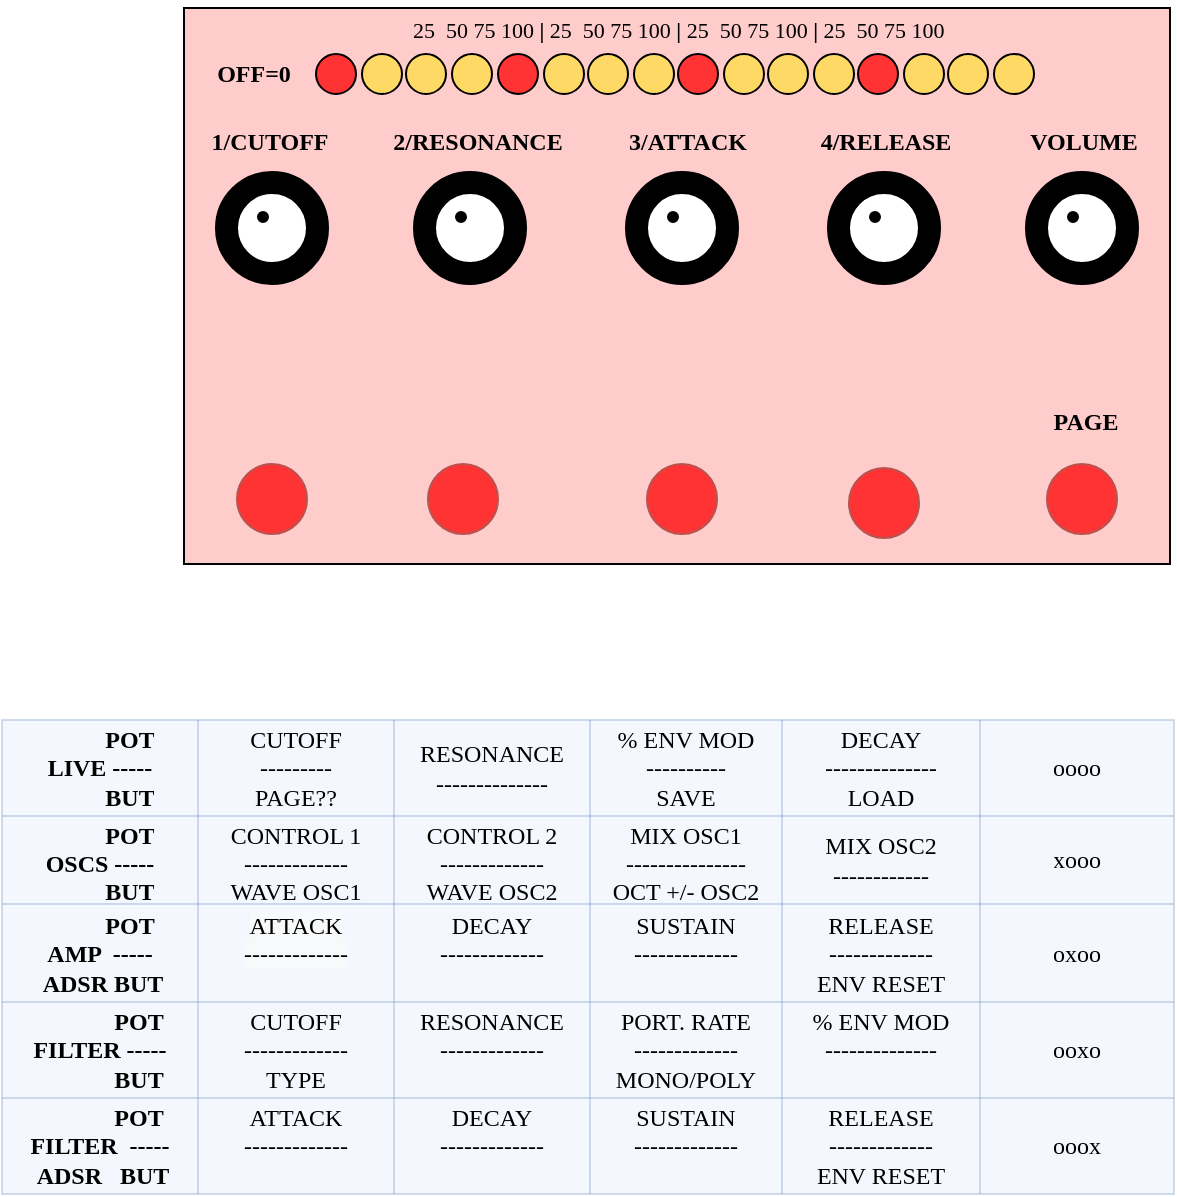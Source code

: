 <mxfile version="16.1.0" type="github">
  <diagram id="4EDGwGu1IhAytYVXaJap" name="front-panel">
    <mxGraphModel dx="946" dy="612" grid="0" gridSize="10" guides="1" tooltips="1" connect="1" arrows="1" fold="1" page="1" pageScale="1" pageWidth="827" pageHeight="1169" math="0" shadow="0">
      <root>
        <mxCell id="0" />
        <mxCell id="1" parent="0" />
        <mxCell id="v4OEJ0X295yqwUWJTvGD-2" value="" style="rounded=0;whiteSpace=wrap;html=1;fillColor=#FFCCCC;" vertex="1" parent="1">
          <mxGeometry x="116" y="77" width="493" height="278" as="geometry" />
        </mxCell>
        <mxCell id="v4OEJ0X295yqwUWJTvGD-11" value="" style="group" vertex="1" connectable="0" parent="1">
          <mxGeometry x="182" y="100" width="110" height="25" as="geometry" />
        </mxCell>
        <mxCell id="v4OEJ0X295yqwUWJTvGD-3" value="" style="ellipse;whiteSpace=wrap;html=1;aspect=fixed;fillColor=#FF3333;" vertex="1" parent="v4OEJ0X295yqwUWJTvGD-11">
          <mxGeometry width="20" height="20" as="geometry" />
        </mxCell>
        <mxCell id="v4OEJ0X295yqwUWJTvGD-4" value="" style="ellipse;whiteSpace=wrap;html=1;aspect=fixed;fillColor=#FFD966;" vertex="1" parent="v4OEJ0X295yqwUWJTvGD-11">
          <mxGeometry x="23" width="20" height="20" as="geometry" />
        </mxCell>
        <mxCell id="v4OEJ0X295yqwUWJTvGD-5" value="" style="ellipse;whiteSpace=wrap;html=1;aspect=fixed;fillColor=#FFD966;" vertex="1" parent="v4OEJ0X295yqwUWJTvGD-11">
          <mxGeometry x="45" width="20" height="20" as="geometry" />
        </mxCell>
        <mxCell id="v4OEJ0X295yqwUWJTvGD-6" value="" style="ellipse;whiteSpace=wrap;html=1;aspect=fixed;fillColor=#FFD966;" vertex="1" parent="v4OEJ0X295yqwUWJTvGD-11">
          <mxGeometry x="68" width="20" height="20" as="geometry" />
        </mxCell>
        <mxCell id="v4OEJ0X295yqwUWJTvGD-182" value="OFF=0" style="text;html=1;strokeColor=none;fillColor=none;align=center;verticalAlign=middle;whiteSpace=wrap;rounded=0;opacity=30;fontFamily=Verdana;fontStyle=1" vertex="1" parent="v4OEJ0X295yqwUWJTvGD-11">
          <mxGeometry x="-77" y="-5" width="92" height="30" as="geometry" />
        </mxCell>
        <mxCell id="v4OEJ0X295yqwUWJTvGD-39" value="" style="group" vertex="1" connectable="0" parent="1">
          <mxGeometry x="132" y="159" width="56" height="56" as="geometry" />
        </mxCell>
        <mxCell id="v4OEJ0X295yqwUWJTvGD-34" value="" style="ellipse;whiteSpace=wrap;html=1;aspect=fixed;fillColor=#000000;" vertex="1" parent="v4OEJ0X295yqwUWJTvGD-39">
          <mxGeometry width="56" height="56" as="geometry" />
        </mxCell>
        <mxCell id="v4OEJ0X295yqwUWJTvGD-35" value="" style="ellipse;whiteSpace=wrap;html=1;aspect=fixed;fillColor=#FFFFFF;" vertex="1" parent="v4OEJ0X295yqwUWJTvGD-39">
          <mxGeometry x="10.5" y="10.5" width="35" height="35" as="geometry" />
        </mxCell>
        <mxCell id="v4OEJ0X295yqwUWJTvGD-38" value="" style="ellipse;whiteSpace=wrap;html=1;aspect=fixed;fillColor=#000000;" vertex="1" parent="v4OEJ0X295yqwUWJTvGD-39">
          <mxGeometry x="21" y="20" width="5" height="5" as="geometry" />
        </mxCell>
        <mxCell id="v4OEJ0X295yqwUWJTvGD-40" value="" style="group" vertex="1" connectable="0" parent="1">
          <mxGeometry x="231" y="159" width="56" height="56" as="geometry" />
        </mxCell>
        <mxCell id="v4OEJ0X295yqwUWJTvGD-41" value="" style="ellipse;whiteSpace=wrap;html=1;aspect=fixed;fillColor=#000000;" vertex="1" parent="v4OEJ0X295yqwUWJTvGD-40">
          <mxGeometry width="56" height="56" as="geometry" />
        </mxCell>
        <mxCell id="v4OEJ0X295yqwUWJTvGD-42" value="" style="ellipse;whiteSpace=wrap;html=1;aspect=fixed;fillColor=#FFFFFF;" vertex="1" parent="v4OEJ0X295yqwUWJTvGD-40">
          <mxGeometry x="10.5" y="10.5" width="35" height="35" as="geometry" />
        </mxCell>
        <mxCell id="v4OEJ0X295yqwUWJTvGD-43" value="" style="ellipse;whiteSpace=wrap;html=1;aspect=fixed;fillColor=#000000;" vertex="1" parent="v4OEJ0X295yqwUWJTvGD-40">
          <mxGeometry x="21" y="20" width="5" height="5" as="geometry" />
        </mxCell>
        <mxCell id="v4OEJ0X295yqwUWJTvGD-48" value="" style="group;fontStyle=1" vertex="1" connectable="0" parent="1">
          <mxGeometry x="438" y="159" width="56" height="56" as="geometry" />
        </mxCell>
        <mxCell id="v4OEJ0X295yqwUWJTvGD-49" value="" style="ellipse;whiteSpace=wrap;html=1;aspect=fixed;fillColor=#000000;" vertex="1" parent="v4OEJ0X295yqwUWJTvGD-48">
          <mxGeometry width="56" height="56" as="geometry" />
        </mxCell>
        <mxCell id="v4OEJ0X295yqwUWJTvGD-50" value="" style="ellipse;whiteSpace=wrap;html=1;aspect=fixed;fillColor=#FFFFFF;" vertex="1" parent="v4OEJ0X295yqwUWJTvGD-48">
          <mxGeometry x="10.5" y="10.5" width="35" height="35" as="geometry" />
        </mxCell>
        <mxCell id="v4OEJ0X295yqwUWJTvGD-51" value="" style="ellipse;whiteSpace=wrap;html=1;aspect=fixed;fillColor=#000000;" vertex="1" parent="v4OEJ0X295yqwUWJTvGD-48">
          <mxGeometry x="21" y="20" width="5" height="5" as="geometry" />
        </mxCell>
        <mxCell id="v4OEJ0X295yqwUWJTvGD-52" value="" style="group;fontStyle=1" vertex="1" connectable="0" parent="1">
          <mxGeometry x="337" y="159" width="56" height="56" as="geometry" />
        </mxCell>
        <mxCell id="v4OEJ0X295yqwUWJTvGD-53" value="" style="ellipse;whiteSpace=wrap;html=1;aspect=fixed;fillColor=#000000;" vertex="1" parent="v4OEJ0X295yqwUWJTvGD-52">
          <mxGeometry width="56" height="56" as="geometry" />
        </mxCell>
        <mxCell id="v4OEJ0X295yqwUWJTvGD-54" value="" style="ellipse;whiteSpace=wrap;html=1;aspect=fixed;fillColor=#FFFFFF;" vertex="1" parent="v4OEJ0X295yqwUWJTvGD-52">
          <mxGeometry x="10.5" y="10.5" width="35" height="35" as="geometry" />
        </mxCell>
        <mxCell id="v4OEJ0X295yqwUWJTvGD-55" value="" style="ellipse;whiteSpace=wrap;html=1;aspect=fixed;fillColor=#000000;" vertex="1" parent="v4OEJ0X295yqwUWJTvGD-52">
          <mxGeometry x="21" y="20" width="5" height="5" as="geometry" />
        </mxCell>
        <mxCell id="v4OEJ0X295yqwUWJTvGD-58" value="" style="group;fontStyle=1" vertex="1" connectable="0" parent="1">
          <mxGeometry x="537" y="159" width="56" height="56" as="geometry" />
        </mxCell>
        <mxCell id="v4OEJ0X295yqwUWJTvGD-59" value="" style="ellipse;whiteSpace=wrap;html=1;aspect=fixed;fillColor=#000000;" vertex="1" parent="v4OEJ0X295yqwUWJTvGD-58">
          <mxGeometry width="56" height="56" as="geometry" />
        </mxCell>
        <mxCell id="v4OEJ0X295yqwUWJTvGD-60" value="" style="ellipse;whiteSpace=wrap;html=1;aspect=fixed;fillColor=#FFFFFF;" vertex="1" parent="v4OEJ0X295yqwUWJTvGD-58">
          <mxGeometry x="10.5" y="10.5" width="35" height="35" as="geometry" />
        </mxCell>
        <mxCell id="v4OEJ0X295yqwUWJTvGD-61" value="" style="ellipse;whiteSpace=wrap;html=1;aspect=fixed;fillColor=#000000;" vertex="1" parent="v4OEJ0X295yqwUWJTvGD-58">
          <mxGeometry x="21" y="20" width="5" height="5" as="geometry" />
        </mxCell>
        <mxCell id="v4OEJ0X295yqwUWJTvGD-74" value="" style="group" vertex="1" connectable="0" parent="1">
          <mxGeometry x="273" y="100" width="110" height="20" as="geometry" />
        </mxCell>
        <mxCell id="v4OEJ0X295yqwUWJTvGD-75" value="" style="ellipse;whiteSpace=wrap;html=1;aspect=fixed;fillColor=#FF3333;" vertex="1" parent="v4OEJ0X295yqwUWJTvGD-74">
          <mxGeometry width="20" height="20" as="geometry" />
        </mxCell>
        <mxCell id="v4OEJ0X295yqwUWJTvGD-76" value="" style="ellipse;whiteSpace=wrap;html=1;aspect=fixed;fillColor=#FFD966;" vertex="1" parent="v4OEJ0X295yqwUWJTvGD-74">
          <mxGeometry x="23" width="20" height="20" as="geometry" />
        </mxCell>
        <mxCell id="v4OEJ0X295yqwUWJTvGD-77" value="" style="ellipse;whiteSpace=wrap;html=1;aspect=fixed;fillColor=#FFD966;" vertex="1" parent="v4OEJ0X295yqwUWJTvGD-74">
          <mxGeometry x="45" width="20" height="20" as="geometry" />
        </mxCell>
        <mxCell id="v4OEJ0X295yqwUWJTvGD-78" value="" style="ellipse;whiteSpace=wrap;html=1;aspect=fixed;fillColor=#FFD966;" vertex="1" parent="v4OEJ0X295yqwUWJTvGD-74">
          <mxGeometry x="68" width="20" height="20" as="geometry" />
        </mxCell>
        <mxCell id="v4OEJ0X295yqwUWJTvGD-79" value="" style="group" vertex="1" connectable="0" parent="1">
          <mxGeometry x="363" y="100" width="110" height="20" as="geometry" />
        </mxCell>
        <mxCell id="v4OEJ0X295yqwUWJTvGD-80" value="" style="ellipse;whiteSpace=wrap;html=1;aspect=fixed;fillColor=#FF3333;" vertex="1" parent="v4OEJ0X295yqwUWJTvGD-79">
          <mxGeometry width="20" height="20" as="geometry" />
        </mxCell>
        <mxCell id="v4OEJ0X295yqwUWJTvGD-81" value="" style="ellipse;whiteSpace=wrap;html=1;aspect=fixed;fillColor=#FFD966;" vertex="1" parent="v4OEJ0X295yqwUWJTvGD-79">
          <mxGeometry x="23" width="20" height="20" as="geometry" />
        </mxCell>
        <mxCell id="v4OEJ0X295yqwUWJTvGD-82" value="" style="ellipse;whiteSpace=wrap;html=1;aspect=fixed;fillColor=#FFD966;" vertex="1" parent="v4OEJ0X295yqwUWJTvGD-79">
          <mxGeometry x="45" width="20" height="20" as="geometry" />
        </mxCell>
        <mxCell id="v4OEJ0X295yqwUWJTvGD-83" value="" style="ellipse;whiteSpace=wrap;html=1;aspect=fixed;fillColor=#FFD966;" vertex="1" parent="v4OEJ0X295yqwUWJTvGD-79">
          <mxGeometry x="68" width="20" height="20" as="geometry" />
        </mxCell>
        <mxCell id="v4OEJ0X295yqwUWJTvGD-84" value="" style="group" vertex="1" connectable="0" parent="1">
          <mxGeometry x="453" y="100" width="110" height="20" as="geometry" />
        </mxCell>
        <mxCell id="v4OEJ0X295yqwUWJTvGD-85" value="" style="ellipse;whiteSpace=wrap;html=1;aspect=fixed;fillColor=#FF3333;" vertex="1" parent="v4OEJ0X295yqwUWJTvGD-84">
          <mxGeometry width="20" height="20" as="geometry" />
        </mxCell>
        <mxCell id="v4OEJ0X295yqwUWJTvGD-86" value="" style="ellipse;whiteSpace=wrap;html=1;aspect=fixed;fillColor=#FFD966;" vertex="1" parent="v4OEJ0X295yqwUWJTvGD-84">
          <mxGeometry x="23" width="20" height="20" as="geometry" />
        </mxCell>
        <mxCell id="v4OEJ0X295yqwUWJTvGD-87" value="" style="ellipse;whiteSpace=wrap;html=1;aspect=fixed;fillColor=#FFD966;" vertex="1" parent="v4OEJ0X295yqwUWJTvGD-84">
          <mxGeometry x="45" width="20" height="20" as="geometry" />
        </mxCell>
        <mxCell id="v4OEJ0X295yqwUWJTvGD-88" value="" style="ellipse;whiteSpace=wrap;html=1;aspect=fixed;fillColor=#FFD966;" vertex="1" parent="v4OEJ0X295yqwUWJTvGD-84">
          <mxGeometry x="68" width="20" height="20" as="geometry" />
        </mxCell>
        <mxCell id="v4OEJ0X295yqwUWJTvGD-91" value="" style="ellipse;whiteSpace=wrap;html=1;aspect=fixed;fillColor=#FF3333;strokeColor=#b85450;" vertex="1" parent="1">
          <mxGeometry x="142.5" y="305" width="35" height="35" as="geometry" />
        </mxCell>
        <mxCell id="v4OEJ0X295yqwUWJTvGD-92" value="" style="ellipse;whiteSpace=wrap;html=1;aspect=fixed;fillColor=#FF3333;strokeColor=#b85450;" vertex="1" parent="1">
          <mxGeometry x="238" y="305" width="35" height="35" as="geometry" />
        </mxCell>
        <mxCell id="v4OEJ0X295yqwUWJTvGD-93" value="" style="ellipse;whiteSpace=wrap;html=1;aspect=fixed;fillColor=#FF3333;strokeColor=#b85450;" vertex="1" parent="1">
          <mxGeometry x="347.5" y="305" width="35" height="35" as="geometry" />
        </mxCell>
        <mxCell id="v4OEJ0X295yqwUWJTvGD-94" value="" style="ellipse;whiteSpace=wrap;html=1;aspect=fixed;fillColor=#FF3333;strokeColor=#b85450;" vertex="1" parent="1">
          <mxGeometry x="448.5" y="307" width="35" height="35" as="geometry" />
        </mxCell>
        <mxCell id="v4OEJ0X295yqwUWJTvGD-95" value="" style="ellipse;whiteSpace=wrap;html=1;aspect=fixed;fillColor=#FF3333;strokeColor=#b85450;" vertex="1" parent="1">
          <mxGeometry x="547.5" y="305" width="35" height="35" as="geometry" />
        </mxCell>
        <mxCell id="v4OEJ0X295yqwUWJTvGD-98" value="PAGE" style="text;html=1;strokeColor=none;fillColor=none;align=center;verticalAlign=middle;whiteSpace=wrap;rounded=0;opacity=30;fontFamily=Verdana;fontStyle=1" vertex="1" parent="1">
          <mxGeometry x="537" y="269" width="60" height="30" as="geometry" />
        </mxCell>
        <mxCell id="v4OEJ0X295yqwUWJTvGD-104" value="" style="shape=table;html=1;whiteSpace=wrap;startSize=0;container=1;collapsible=0;childLayout=tableLayout;fontFamily=Verdana;fillColor=#dae8fc;opacity=30;strokeColor=#6c8ebf;" vertex="1" parent="1">
          <mxGeometry x="25" y="433" width="586" height="237" as="geometry" />
        </mxCell>
        <mxCell id="v4OEJ0X295yqwUWJTvGD-105" value="" style="shape=partialRectangle;html=1;whiteSpace=wrap;collapsible=0;dropTarget=0;pointerEvents=0;fillColor=none;top=0;left=0;bottom=0;right=0;points=[[0,0.5],[1,0.5]];portConstraint=eastwest;fontFamily=Verdana;opacity=30;" vertex="1" parent="v4OEJ0X295yqwUWJTvGD-104">
          <mxGeometry width="586" height="48" as="geometry" />
        </mxCell>
        <mxCell id="v4OEJ0X295yqwUWJTvGD-159" value="&lt;b&gt;&amp;nbsp; &amp;nbsp; &amp;nbsp; &amp;nbsp; &amp;nbsp; POT&lt;br&gt;LIVE -----&lt;br&gt;&amp;nbsp; &amp;nbsp; &amp;nbsp; &amp;nbsp; &amp;nbsp; BUT&lt;/b&gt;" style="shape=partialRectangle;html=1;whiteSpace=wrap;connectable=0;fillColor=none;top=0;left=0;bottom=0;right=0;overflow=hidden;pointerEvents=1;fontFamily=Verdana;opacity=30;" vertex="1" parent="v4OEJ0X295yqwUWJTvGD-105">
          <mxGeometry width="98" height="48" as="geometry">
            <mxRectangle width="98" height="48" as="alternateBounds" />
          </mxGeometry>
        </mxCell>
        <mxCell id="v4OEJ0X295yqwUWJTvGD-106" value="CUTOFF&lt;br&gt;---------&lt;br&gt;PAGE??" style="shape=partialRectangle;html=1;whiteSpace=wrap;connectable=0;fillColor=none;top=0;left=0;bottom=0;right=0;overflow=hidden;pointerEvents=1;fontFamily=Verdana;opacity=30;" vertex="1" parent="v4OEJ0X295yqwUWJTvGD-105">
          <mxGeometry x="98" width="98" height="48" as="geometry">
            <mxRectangle width="98" height="48" as="alternateBounds" />
          </mxGeometry>
        </mxCell>
        <mxCell id="v4OEJ0X295yqwUWJTvGD-107" value="RESONANCE&lt;br&gt;--------------&lt;br&gt;" style="shape=partialRectangle;html=1;whiteSpace=wrap;connectable=0;fillColor=none;top=0;left=0;bottom=0;right=0;overflow=hidden;pointerEvents=1;fontFamily=Verdana;opacity=30;" vertex="1" parent="v4OEJ0X295yqwUWJTvGD-105">
          <mxGeometry x="196" width="98" height="48" as="geometry">
            <mxRectangle width="98" height="48" as="alternateBounds" />
          </mxGeometry>
        </mxCell>
        <mxCell id="v4OEJ0X295yqwUWJTvGD-108" value="% ENV MOD&lt;br&gt;----------&lt;br&gt;SAVE" style="shape=partialRectangle;html=1;whiteSpace=wrap;connectable=0;fillColor=none;top=0;left=0;bottom=0;right=0;overflow=hidden;pointerEvents=1;fontFamily=Verdana;opacity=30;" vertex="1" parent="v4OEJ0X295yqwUWJTvGD-105">
          <mxGeometry x="294" width="96" height="48" as="geometry">
            <mxRectangle width="96" height="48" as="alternateBounds" />
          </mxGeometry>
        </mxCell>
        <mxCell id="v4OEJ0X295yqwUWJTvGD-151" value="DECAY&lt;br&gt;--------------&lt;br&gt;LOAD" style="shape=partialRectangle;html=1;whiteSpace=wrap;connectable=0;fillColor=none;top=0;left=0;bottom=0;right=0;overflow=hidden;pointerEvents=1;fontFamily=Verdana;opacity=30;" vertex="1" parent="v4OEJ0X295yqwUWJTvGD-105">
          <mxGeometry x="390" width="99" height="48" as="geometry">
            <mxRectangle width="99" height="48" as="alternateBounds" />
          </mxGeometry>
        </mxCell>
        <mxCell id="v4OEJ0X295yqwUWJTvGD-155" value="&lt;span&gt;oooo&lt;/span&gt;" style="shape=partialRectangle;html=1;whiteSpace=wrap;connectable=0;fillColor=none;top=0;left=0;bottom=0;right=0;overflow=hidden;pointerEvents=1;fontFamily=Verdana;opacity=30;" vertex="1" parent="v4OEJ0X295yqwUWJTvGD-105">
          <mxGeometry x="489" width="97" height="48" as="geometry">
            <mxRectangle width="97" height="48" as="alternateBounds" />
          </mxGeometry>
        </mxCell>
        <mxCell id="v4OEJ0X295yqwUWJTvGD-117" value="" style="shape=partialRectangle;html=1;whiteSpace=wrap;collapsible=0;dropTarget=0;pointerEvents=0;fillColor=none;top=0;left=0;bottom=0;right=0;points=[[0,0.5],[1,0.5]];portConstraint=eastwest;fontFamily=Verdana;opacity=30;" vertex="1" parent="v4OEJ0X295yqwUWJTvGD-104">
          <mxGeometry y="48" width="586" height="44" as="geometry" />
        </mxCell>
        <mxCell id="v4OEJ0X295yqwUWJTvGD-160" value="&lt;b&gt;&amp;nbsp; &amp;nbsp; &amp;nbsp; &amp;nbsp; &amp;nbsp; POT&lt;br&gt;OSCS -----&lt;br&gt;&amp;nbsp; &amp;nbsp; &amp;nbsp; &amp;nbsp; &amp;nbsp; BUT&lt;br&gt;&lt;/b&gt;" style="shape=partialRectangle;html=1;whiteSpace=wrap;connectable=0;fillColor=none;top=0;left=0;bottom=0;right=0;overflow=hidden;pointerEvents=1;fontFamily=Verdana;opacity=30;" vertex="1" parent="v4OEJ0X295yqwUWJTvGD-117">
          <mxGeometry width="98" height="44" as="geometry">
            <mxRectangle width="98" height="44" as="alternateBounds" />
          </mxGeometry>
        </mxCell>
        <mxCell id="v4OEJ0X295yqwUWJTvGD-118" value="CONTROL 1&lt;br&gt;-------------&lt;br&gt;WAVE OSC1" style="shape=partialRectangle;html=1;whiteSpace=wrap;connectable=0;fillColor=none;top=0;left=0;bottom=0;right=0;overflow=hidden;pointerEvents=1;fontFamily=Verdana;opacity=30;" vertex="1" parent="v4OEJ0X295yqwUWJTvGD-117">
          <mxGeometry x="98" width="98" height="44" as="geometry">
            <mxRectangle width="98" height="44" as="alternateBounds" />
          </mxGeometry>
        </mxCell>
        <mxCell id="v4OEJ0X295yqwUWJTvGD-119" value="CONTROL 2&lt;br&gt;-------------&lt;br&gt;WAVE OSC2" style="shape=partialRectangle;html=1;whiteSpace=wrap;connectable=0;fillColor=none;top=0;left=0;bottom=0;right=0;overflow=hidden;pointerEvents=1;fontFamily=Verdana;opacity=30;" vertex="1" parent="v4OEJ0X295yqwUWJTvGD-117">
          <mxGeometry x="196" width="98" height="44" as="geometry">
            <mxRectangle width="98" height="44" as="alternateBounds" />
          </mxGeometry>
        </mxCell>
        <mxCell id="v4OEJ0X295yqwUWJTvGD-120" value="MIX OSC1&lt;br&gt;---------------&lt;br&gt;OCT +/- OSC2" style="shape=partialRectangle;html=1;whiteSpace=wrap;connectable=0;fillColor=none;top=0;left=0;bottom=0;right=0;overflow=hidden;pointerEvents=1;fontFamily=Verdana;opacity=30;" vertex="1" parent="v4OEJ0X295yqwUWJTvGD-117">
          <mxGeometry x="294" width="96" height="44" as="geometry">
            <mxRectangle width="96" height="44" as="alternateBounds" />
          </mxGeometry>
        </mxCell>
        <mxCell id="v4OEJ0X295yqwUWJTvGD-152" value="MIX OSC2&lt;br&gt;------------" style="shape=partialRectangle;html=1;whiteSpace=wrap;connectable=0;fillColor=none;top=0;left=0;bottom=0;right=0;overflow=hidden;pointerEvents=1;fontFamily=Verdana;opacity=30;" vertex="1" parent="v4OEJ0X295yqwUWJTvGD-117">
          <mxGeometry x="390" width="99" height="44" as="geometry">
            <mxRectangle width="99" height="44" as="alternateBounds" />
          </mxGeometry>
        </mxCell>
        <mxCell id="v4OEJ0X295yqwUWJTvGD-156" value="xooo" style="shape=partialRectangle;html=1;whiteSpace=wrap;connectable=0;fillColor=none;top=0;left=0;bottom=0;right=0;overflow=hidden;pointerEvents=1;fontFamily=Verdana;opacity=30;" vertex="1" parent="v4OEJ0X295yqwUWJTvGD-117">
          <mxGeometry x="489" width="97" height="44" as="geometry">
            <mxRectangle width="97" height="44" as="alternateBounds" />
          </mxGeometry>
        </mxCell>
        <mxCell id="v4OEJ0X295yqwUWJTvGD-109" value="" style="shape=partialRectangle;html=1;whiteSpace=wrap;collapsible=0;dropTarget=0;pointerEvents=0;fillColor=none;top=0;left=0;bottom=0;right=0;points=[[0,0.5],[1,0.5]];portConstraint=eastwest;fontFamily=Verdana;opacity=30;" vertex="1" parent="v4OEJ0X295yqwUWJTvGD-104">
          <mxGeometry y="92" width="586" height="49" as="geometry" />
        </mxCell>
        <mxCell id="v4OEJ0X295yqwUWJTvGD-161" value="&lt;b&gt;&amp;nbsp; &amp;nbsp; &amp;nbsp; &amp;nbsp; &amp;nbsp; POT&lt;br&gt;AMP &amp;nbsp;-----&lt;br&gt;&amp;nbsp;ADSR BUT&lt;/b&gt;" style="shape=partialRectangle;html=1;whiteSpace=wrap;connectable=0;fillColor=none;top=0;left=0;bottom=0;right=0;overflow=hidden;pointerEvents=1;fontFamily=Verdana;opacity=30;" vertex="1" parent="v4OEJ0X295yqwUWJTvGD-109">
          <mxGeometry width="98" height="49" as="geometry">
            <mxRectangle width="98" height="49" as="alternateBounds" />
          </mxGeometry>
        </mxCell>
        <mxCell id="v4OEJ0X295yqwUWJTvGD-110" value="&lt;span style=&quot;color: rgb(0 , 0 , 0) ; font-family: &amp;#34;verdana&amp;#34; ; font-size: 12px ; font-style: normal ; font-weight: normal ; letter-spacing: normal ; text-align: center ; text-indent: 0px ; text-transform: none ; word-spacing: 0px ; background-color: rgb(248 , 249 , 250) ; text-decoration: none ; display: inline ; float: none&quot;&gt;ATTACK&lt;br&gt;-------------&lt;br&gt;&lt;br&gt;&lt;/span&gt;" style="shape=partialRectangle;html=1;whiteSpace=wrap;connectable=0;fillColor=none;top=0;left=0;bottom=0;right=0;overflow=hidden;pointerEvents=1;fontFamily=Verdana;opacity=30;" vertex="1" parent="v4OEJ0X295yqwUWJTvGD-109">
          <mxGeometry x="98" width="98" height="49" as="geometry">
            <mxRectangle width="98" height="49" as="alternateBounds" />
          </mxGeometry>
        </mxCell>
        <mxCell id="v4OEJ0X295yqwUWJTvGD-111" value="&lt;span style=&quot;font-family: &amp;#34;verdana&amp;#34;&quot;&gt;DECAY&lt;/span&gt;&lt;br style=&quot;font-family: &amp;#34;verdana&amp;#34;&quot;&gt;&lt;span style=&quot;font-family: &amp;#34;verdana&amp;#34;&quot;&gt;-------------&lt;br&gt;&lt;br&gt;&lt;/span&gt;" style="shape=partialRectangle;html=1;whiteSpace=wrap;connectable=0;fillColor=none;top=0;left=0;bottom=0;right=0;overflow=hidden;pointerEvents=1;fontFamily=Verdana;opacity=30;" vertex="1" parent="v4OEJ0X295yqwUWJTvGD-109">
          <mxGeometry x="196" width="98" height="49" as="geometry">
            <mxRectangle width="98" height="49" as="alternateBounds" />
          </mxGeometry>
        </mxCell>
        <mxCell id="v4OEJ0X295yqwUWJTvGD-112" value="&lt;span style=&quot;font-family: &amp;#34;verdana&amp;#34;&quot;&gt;SUSTAIN&lt;/span&gt;&lt;br style=&quot;font-family: &amp;#34;verdana&amp;#34;&quot;&gt;&lt;span style=&quot;font-family: &amp;#34;verdana&amp;#34;&quot;&gt;-------------&lt;br&gt;&lt;br&gt;&lt;/span&gt;" style="shape=partialRectangle;html=1;whiteSpace=wrap;connectable=0;fillColor=none;top=0;left=0;bottom=0;right=0;overflow=hidden;pointerEvents=1;fontFamily=Verdana;opacity=30;" vertex="1" parent="v4OEJ0X295yqwUWJTvGD-109">
          <mxGeometry x="294" width="96" height="49" as="geometry">
            <mxRectangle width="96" height="49" as="alternateBounds" />
          </mxGeometry>
        </mxCell>
        <mxCell id="v4OEJ0X295yqwUWJTvGD-153" value="&lt;span style=&quot;font-family: &amp;#34;verdana&amp;#34;&quot;&gt;RELEASE&lt;/span&gt;&lt;br style=&quot;font-family: &amp;#34;verdana&amp;#34;&quot;&gt;&lt;span style=&quot;font-family: &amp;#34;verdana&amp;#34;&quot;&gt;-------------&lt;br&gt;ENV RESET&lt;br&gt;&lt;/span&gt;" style="shape=partialRectangle;html=1;whiteSpace=wrap;connectable=0;fillColor=none;top=0;left=0;bottom=0;right=0;overflow=hidden;pointerEvents=1;fontFamily=Verdana;opacity=30;" vertex="1" parent="v4OEJ0X295yqwUWJTvGD-109">
          <mxGeometry x="390" width="99" height="49" as="geometry">
            <mxRectangle width="99" height="49" as="alternateBounds" />
          </mxGeometry>
        </mxCell>
        <mxCell id="v4OEJ0X295yqwUWJTvGD-157" value="&lt;span&gt;oxoo&lt;/span&gt;" style="shape=partialRectangle;html=1;whiteSpace=wrap;connectable=0;fillColor=none;top=0;left=0;bottom=0;right=0;overflow=hidden;pointerEvents=1;fontFamily=Verdana;opacity=30;" vertex="1" parent="v4OEJ0X295yqwUWJTvGD-109">
          <mxGeometry x="489" width="97" height="49" as="geometry">
            <mxRectangle width="97" height="49" as="alternateBounds" />
          </mxGeometry>
        </mxCell>
        <mxCell id="v4OEJ0X295yqwUWJTvGD-113" value="" style="shape=partialRectangle;html=1;whiteSpace=wrap;collapsible=0;dropTarget=0;pointerEvents=0;fillColor=none;top=0;left=0;bottom=0;right=0;points=[[0,0.5],[1,0.5]];portConstraint=eastwest;fontFamily=Verdana;opacity=30;" vertex="1" parent="v4OEJ0X295yqwUWJTvGD-104">
          <mxGeometry y="141" width="586" height="48" as="geometry" />
        </mxCell>
        <mxCell id="v4OEJ0X295yqwUWJTvGD-162" value="&lt;b&gt;&amp;nbsp; &amp;nbsp; &amp;nbsp; &amp;nbsp; &amp;nbsp; &amp;nbsp; &amp;nbsp;POT&lt;br&gt;FILTER -----&lt;br&gt;&amp;nbsp; &amp;nbsp; &amp;nbsp; &amp;nbsp; &amp;nbsp; &amp;nbsp; &amp;nbsp;BUT&lt;/b&gt;" style="shape=partialRectangle;html=1;whiteSpace=wrap;connectable=0;fillColor=none;top=0;left=0;bottom=0;right=0;overflow=hidden;pointerEvents=1;fontFamily=Verdana;opacity=30;" vertex="1" parent="v4OEJ0X295yqwUWJTvGD-113">
          <mxGeometry width="98" height="48" as="geometry">
            <mxRectangle width="98" height="48" as="alternateBounds" />
          </mxGeometry>
        </mxCell>
        <mxCell id="v4OEJ0X295yqwUWJTvGD-114" value="&lt;span style=&quot;font-family: &amp;#34;verdana&amp;#34;&quot;&gt;CUTOFF&lt;/span&gt;&lt;br style=&quot;font-family: &amp;#34;verdana&amp;#34;&quot;&gt;&lt;span style=&quot;font-family: &amp;#34;verdana&amp;#34;&quot;&gt;-------------&lt;br&gt;TYPE&lt;br&gt;&lt;/span&gt;" style="shape=partialRectangle;html=1;whiteSpace=wrap;connectable=0;fillColor=none;top=0;left=0;bottom=0;right=0;overflow=hidden;pointerEvents=1;fontFamily=Verdana;opacity=30;" vertex="1" parent="v4OEJ0X295yqwUWJTvGD-113">
          <mxGeometry x="98" width="98" height="48" as="geometry">
            <mxRectangle width="98" height="48" as="alternateBounds" />
          </mxGeometry>
        </mxCell>
        <mxCell id="v4OEJ0X295yqwUWJTvGD-115" value="&lt;span style=&quot;font-family: &amp;#34;verdana&amp;#34;&quot;&gt;RESONANCE&lt;/span&gt;&lt;br style=&quot;font-family: &amp;#34;verdana&amp;#34;&quot;&gt;&lt;span style=&quot;font-family: &amp;#34;verdana&amp;#34;&quot;&gt;-------------&lt;br&gt;&lt;br&gt;&lt;/span&gt;" style="shape=partialRectangle;html=1;whiteSpace=wrap;connectable=0;fillColor=none;top=0;left=0;bottom=0;right=0;overflow=hidden;pointerEvents=1;fontFamily=Verdana;opacity=30;" vertex="1" parent="v4OEJ0X295yqwUWJTvGD-113">
          <mxGeometry x="196" width="98" height="48" as="geometry">
            <mxRectangle width="98" height="48" as="alternateBounds" />
          </mxGeometry>
        </mxCell>
        <mxCell id="v4OEJ0X295yqwUWJTvGD-116" value="PORT. RATE&lt;br style=&quot;font-family: &amp;#34;verdana&amp;#34;&quot;&gt;&lt;span style=&quot;font-family: &amp;#34;verdana&amp;#34;&quot;&gt;-------------&lt;br&gt;&lt;/span&gt;&lt;span style=&quot;font-family: &amp;#34;verdana&amp;#34;&quot;&gt;MONO/POLY&lt;/span&gt;&lt;span style=&quot;font-family: &amp;#34;verdana&amp;#34;&quot;&gt;&lt;br&gt;&lt;/span&gt;" style="shape=partialRectangle;html=1;whiteSpace=wrap;connectable=0;fillColor=none;top=0;left=0;bottom=0;right=0;overflow=hidden;pointerEvents=1;fontFamily=Verdana;opacity=30;" vertex="1" parent="v4OEJ0X295yqwUWJTvGD-113">
          <mxGeometry x="294" width="96" height="48" as="geometry">
            <mxRectangle width="96" height="48" as="alternateBounds" />
          </mxGeometry>
        </mxCell>
        <mxCell id="v4OEJ0X295yqwUWJTvGD-154" value="&lt;span style=&quot;font-family: &amp;#34;verdana&amp;#34;&quot;&gt;% ENV MOD&lt;/span&gt;&lt;br style=&quot;font-family: &amp;#34;verdana&amp;#34;&quot;&gt;&lt;span style=&quot;font-family: &amp;#34;verdana&amp;#34;&quot;&gt;--------------&lt;br&gt;&lt;br&gt;&lt;/span&gt;" style="shape=partialRectangle;html=1;whiteSpace=wrap;connectable=0;fillColor=none;top=0;left=0;bottom=0;right=0;overflow=hidden;pointerEvents=1;fontFamily=Verdana;opacity=30;" vertex="1" parent="v4OEJ0X295yqwUWJTvGD-113">
          <mxGeometry x="390" width="99" height="48" as="geometry">
            <mxRectangle width="99" height="48" as="alternateBounds" />
          </mxGeometry>
        </mxCell>
        <mxCell id="v4OEJ0X295yqwUWJTvGD-158" value="ooxo&lt;span style=&quot;font-family: &amp;#34;verdana&amp;#34;&quot;&gt;&lt;br&gt;&lt;/span&gt;" style="shape=partialRectangle;html=1;whiteSpace=wrap;connectable=0;fillColor=none;top=0;left=0;bottom=0;right=0;overflow=hidden;pointerEvents=1;fontFamily=Verdana;opacity=30;" vertex="1" parent="v4OEJ0X295yqwUWJTvGD-113">
          <mxGeometry x="489" width="97" height="48" as="geometry">
            <mxRectangle width="97" height="48" as="alternateBounds" />
          </mxGeometry>
        </mxCell>
        <mxCell id="v4OEJ0X295yqwUWJTvGD-168" style="shape=partialRectangle;html=1;whiteSpace=wrap;collapsible=0;dropTarget=0;pointerEvents=0;fillColor=none;top=0;left=0;bottom=0;right=0;points=[[0,0.5],[1,0.5]];portConstraint=eastwest;fontFamily=Verdana;opacity=30;" vertex="1" parent="v4OEJ0X295yqwUWJTvGD-104">
          <mxGeometry y="189" width="586" height="48" as="geometry" />
        </mxCell>
        <mxCell id="v4OEJ0X295yqwUWJTvGD-169" value="&lt;b&gt;&amp;nbsp; &amp;nbsp; &amp;nbsp; &amp;nbsp; &amp;nbsp; &amp;nbsp; &amp;nbsp;POT&lt;br&gt;FILTER &amp;nbsp;-----&lt;br&gt;&amp;nbsp;ADSR &amp;nbsp; BUT&lt;/b&gt;" style="shape=partialRectangle;html=1;whiteSpace=wrap;connectable=0;fillColor=none;top=0;left=0;bottom=0;right=0;overflow=hidden;pointerEvents=1;fontFamily=Verdana;opacity=30;" vertex="1" parent="v4OEJ0X295yqwUWJTvGD-168">
          <mxGeometry width="98" height="48" as="geometry">
            <mxRectangle width="98" height="48" as="alternateBounds" />
          </mxGeometry>
        </mxCell>
        <mxCell id="v4OEJ0X295yqwUWJTvGD-170" value="&lt;span style=&quot;font-family: &amp;#34;verdana&amp;#34;&quot;&gt;ATTACK&lt;/span&gt;&lt;br style=&quot;font-family: &amp;#34;verdana&amp;#34;&quot;&gt;&lt;span style=&quot;font-family: &amp;#34;verdana&amp;#34;&quot;&gt;-------------&lt;br&gt;&lt;br&gt;&lt;/span&gt;" style="shape=partialRectangle;html=1;whiteSpace=wrap;connectable=0;fillColor=none;top=0;left=0;bottom=0;right=0;overflow=hidden;pointerEvents=1;fontFamily=Verdana;opacity=30;" vertex="1" parent="v4OEJ0X295yqwUWJTvGD-168">
          <mxGeometry x="98" width="98" height="48" as="geometry">
            <mxRectangle width="98" height="48" as="alternateBounds" />
          </mxGeometry>
        </mxCell>
        <mxCell id="v4OEJ0X295yqwUWJTvGD-171" value="&lt;span style=&quot;font-family: &amp;#34;verdana&amp;#34;&quot;&gt;DECAY&lt;/span&gt;&lt;br style=&quot;font-family: &amp;#34;verdana&amp;#34;&quot;&gt;&lt;span style=&quot;font-family: &amp;#34;verdana&amp;#34;&quot;&gt;-------------&lt;br&gt;&lt;br&gt;&lt;/span&gt;" style="shape=partialRectangle;html=1;whiteSpace=wrap;connectable=0;fillColor=none;top=0;left=0;bottom=0;right=0;overflow=hidden;pointerEvents=1;fontFamily=Verdana;opacity=30;" vertex="1" parent="v4OEJ0X295yqwUWJTvGD-168">
          <mxGeometry x="196" width="98" height="48" as="geometry">
            <mxRectangle width="98" height="48" as="alternateBounds" />
          </mxGeometry>
        </mxCell>
        <mxCell id="v4OEJ0X295yqwUWJTvGD-172" value="&lt;span style=&quot;font-family: &amp;#34;verdana&amp;#34;&quot;&gt;SUSTAIN&lt;/span&gt;&lt;br style=&quot;font-family: &amp;#34;verdana&amp;#34;&quot;&gt;&lt;span style=&quot;font-family: &amp;#34;verdana&amp;#34;&quot;&gt;-------------&lt;br&gt;&lt;br&gt;&lt;/span&gt;" style="shape=partialRectangle;html=1;whiteSpace=wrap;connectable=0;fillColor=none;top=0;left=0;bottom=0;right=0;overflow=hidden;pointerEvents=1;fontFamily=Verdana;opacity=30;" vertex="1" parent="v4OEJ0X295yqwUWJTvGD-168">
          <mxGeometry x="294" width="96" height="48" as="geometry">
            <mxRectangle width="96" height="48" as="alternateBounds" />
          </mxGeometry>
        </mxCell>
        <mxCell id="v4OEJ0X295yqwUWJTvGD-173" value="&lt;span style=&quot;font-family: &amp;#34;verdana&amp;#34;&quot;&gt;RELEASE&lt;/span&gt;&lt;br style=&quot;font-family: &amp;#34;verdana&amp;#34;&quot;&gt;&lt;span style=&quot;font-family: &amp;#34;verdana&amp;#34;&quot;&gt;-------------&lt;br&gt;ENV RESET&lt;/span&gt;" style="shape=partialRectangle;html=1;whiteSpace=wrap;connectable=0;fillColor=none;top=0;left=0;bottom=0;right=0;overflow=hidden;pointerEvents=1;fontFamily=Verdana;opacity=30;" vertex="1" parent="v4OEJ0X295yqwUWJTvGD-168">
          <mxGeometry x="390" width="99" height="48" as="geometry">
            <mxRectangle width="99" height="48" as="alternateBounds" />
          </mxGeometry>
        </mxCell>
        <mxCell id="v4OEJ0X295yqwUWJTvGD-174" value="ooox&lt;span style=&quot;font-family: &amp;#34;verdana&amp;#34;&quot;&gt;&lt;br&gt;&lt;/span&gt;" style="shape=partialRectangle;html=1;whiteSpace=wrap;connectable=0;fillColor=none;top=0;left=0;bottom=0;right=0;overflow=hidden;pointerEvents=1;fontFamily=Verdana;opacity=30;" vertex="1" parent="v4OEJ0X295yqwUWJTvGD-168">
          <mxGeometry x="489" width="97" height="48" as="geometry">
            <mxRectangle width="97" height="48" as="alternateBounds" />
          </mxGeometry>
        </mxCell>
        <mxCell id="v4OEJ0X295yqwUWJTvGD-175" value="VOLUME" style="text;html=1;strokeColor=none;fillColor=none;align=center;verticalAlign=middle;whiteSpace=wrap;rounded=0;opacity=30;fontFamily=Verdana;fontStyle=1" vertex="1" parent="1">
          <mxGeometry x="535.5" y="129" width="60" height="30" as="geometry" />
        </mxCell>
        <mxCell id="v4OEJ0X295yqwUWJTvGD-176" value="4/RELEASE" style="text;html=1;strokeColor=none;fillColor=none;align=center;verticalAlign=middle;whiteSpace=wrap;rounded=0;opacity=30;fontFamily=Verdana;fontStyle=1" vertex="1" parent="1">
          <mxGeometry x="436.5" y="129" width="60" height="30" as="geometry" />
        </mxCell>
        <mxCell id="v4OEJ0X295yqwUWJTvGD-177" value="3/ATTACK" style="text;html=1;strokeColor=none;fillColor=none;align=center;verticalAlign=middle;whiteSpace=wrap;rounded=0;opacity=30;fontFamily=Verdana;fontStyle=1" vertex="1" parent="1">
          <mxGeometry x="337.5" y="129" width="60" height="30" as="geometry" />
        </mxCell>
        <mxCell id="v4OEJ0X295yqwUWJTvGD-178" value="2/RESONANCE" style="text;html=1;strokeColor=none;fillColor=none;align=center;verticalAlign=middle;whiteSpace=wrap;rounded=0;opacity=30;fontFamily=Verdana;fontStyle=1" vertex="1" parent="1">
          <mxGeometry x="232.5" y="129" width="60" height="30" as="geometry" />
        </mxCell>
        <mxCell id="v4OEJ0X295yqwUWJTvGD-179" value="1/CUTOFF" style="text;html=1;strokeColor=none;fillColor=none;align=center;verticalAlign=middle;whiteSpace=wrap;rounded=0;opacity=30;fontFamily=Verdana;fontStyle=1" vertex="1" parent="1">
          <mxGeometry x="128.5" y="129" width="60" height="30" as="geometry" />
        </mxCell>
        <mxCell id="v4OEJ0X295yqwUWJTvGD-181" value="&amp;nbsp;25 &amp;nbsp;50 75 100 &lt;b&gt;|&lt;/b&gt;&amp;nbsp;25 &amp;nbsp;50 75 100 &lt;b&gt;|&lt;/b&gt;&amp;nbsp;25 &amp;nbsp;50 75 100 &lt;b&gt;|&lt;/b&gt;&amp;nbsp;25 &amp;nbsp;50 75 100" style="text;html=1;strokeColor=none;fillColor=none;align=center;verticalAlign=middle;whiteSpace=wrap;rounded=0;opacity=30;fontFamily=Verdana;fontStyle=0;fontSize=11;" vertex="1" parent="1">
          <mxGeometry x="162.5" y="73" width="397.5" height="30" as="geometry" />
        </mxCell>
      </root>
    </mxGraphModel>
  </diagram>
</mxfile>

